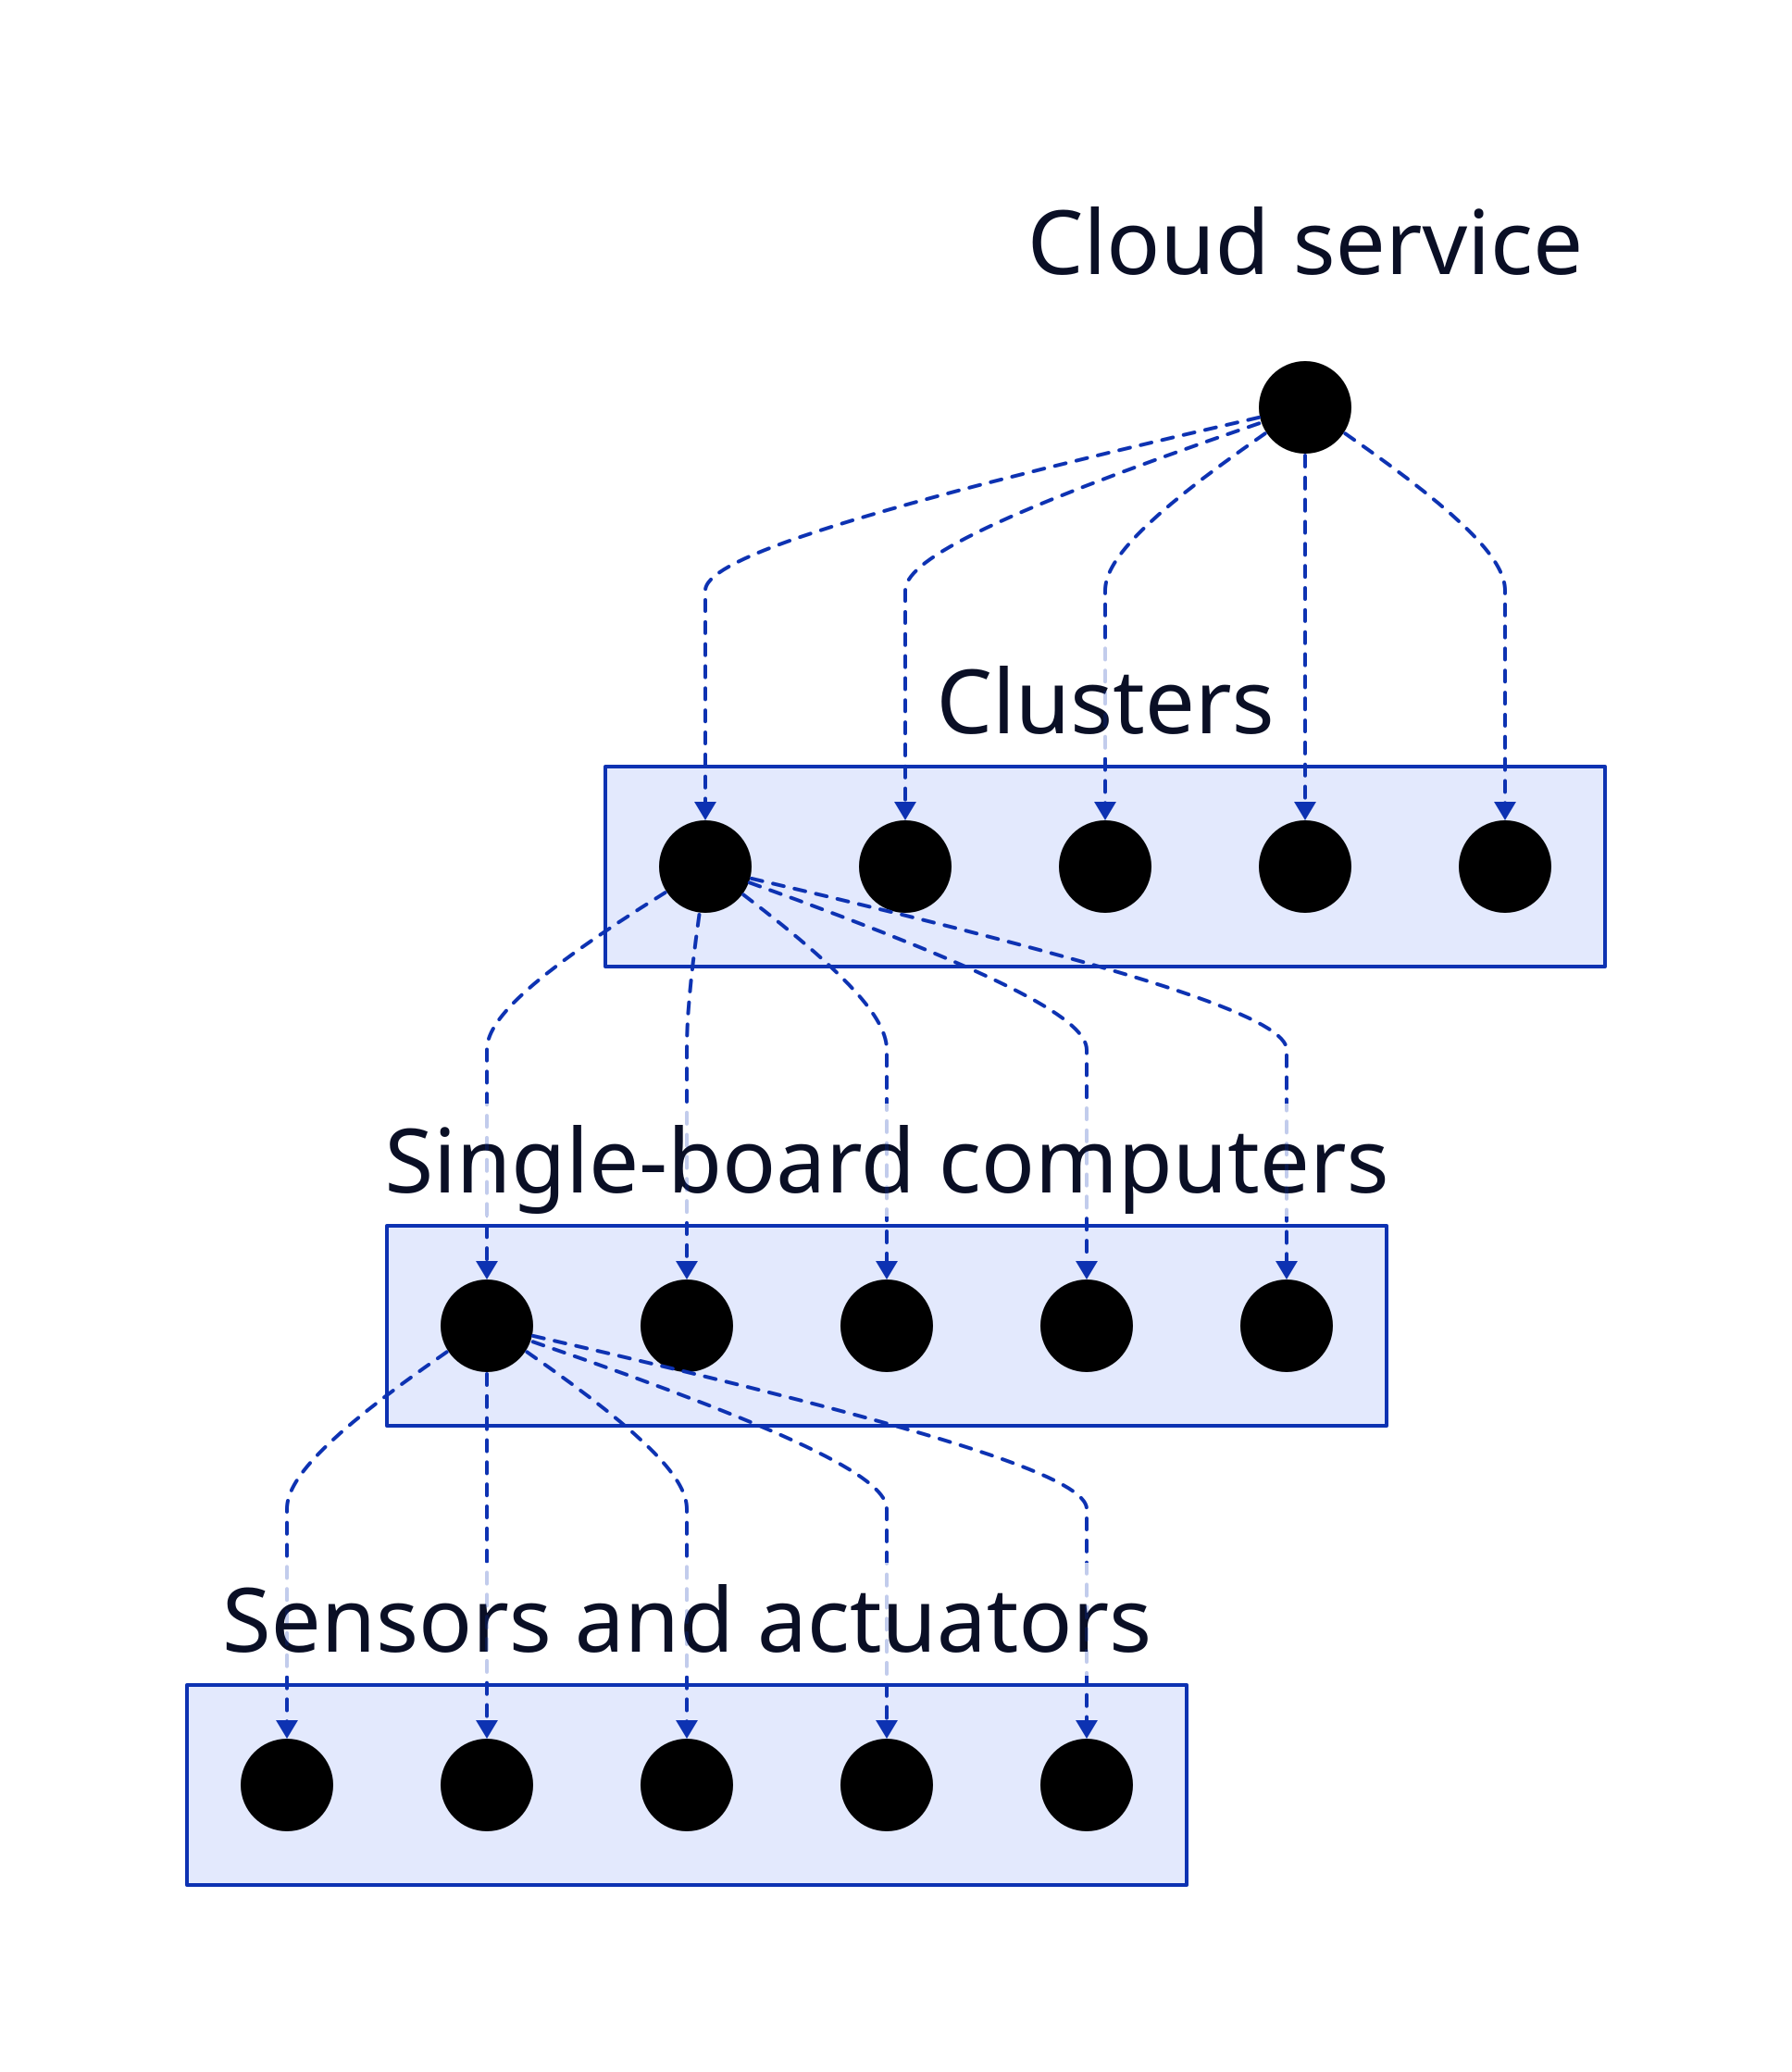 CloudServices: {
    label: "Cloud service"

    Cloud1 : " " {
        style: {
        font-size:24
        stroke: black
        fill: black
        }
    }

    Cloud1.shape: circle
    style: {
        font-size: 48
        stroke: transparent      
        fill: transparent
    }
}
Clusters: {
    label: "Clusters"

    Cluster1 : " " {
        style: {
        font-size:24
        stroke: black
        fill: black
        }
    }
    Cluster2 : " " {
        style: {
        font-size:24
        stroke: black
        fill: black
        }
    }
    Cluster3 : " " {
        style: {
        font-size:24
        stroke: black
        fill: black
        }
    }
    Cluster4 : " " {
        style: {
        font-size:24
        stroke: black
        fill: black
        }
    }
    Cluster5 : " " {
        style: {
        font-size:24
        stroke: black
        fill: black
        }
    }
    Cluster1.shape: circle
    Cluster2.shape: circle
    Cluster3.shape: circle
    Cluster4.shape: circle
    Cluster5.shape: circle
    style: {
        font-size: 48
    }
}

SingleBoardComputers: {
    label: "Single-board computers"

    SBC1 : " " {
        style: {
        font-size:24
        stroke: black
        fill: black
        }
    }
    SBC2 : " " {
        style: {
        font-size:24
        stroke: black
        fill: black
        }
    }
    SBC3 : " " {
        style: {
        font-size:24
        stroke: black
        fill: black
        }
    }
    SBC4 : " " {
        style: {
        font-size:24
        stroke: black
        fill: black
        }
    }
    SBC5 : " " {
        style: {
        font-size:24
        stroke: black
        fill: black
        }
    }
    SBC1.shape: circle
    SBC2.shape: circle
    SBC3.shape: circle
    SBC4.shape: circle
    SBC5.shape: circle
    style: {
        font-size: 48
    }
}

SensorsAndActuators: {
    label: "Sensors and actuators"

    Sensor1: " " {
        style: {
        font-size:24
        stroke: black
        fill: black
        }
    }
    Sensor2: " " {
        style: {
        font-size:24
        stroke: black
        fill: black
        }
    }
    Sensor3: " " {
        style: {
        font-size:24
        stroke: black
        fill: black
        }
    }
    Sensor4: " " {
        style: {
        font-size:24
        stroke: black
        fill: black
        }
    }
    Sensor5: " " {
        style: {
        font-size:24
        stroke: black
        fill: black
        }
    }
    Sensor1.shape: circle
    Sensor2.shape: circle
    Sensor3.shape: circle
    Sensor4.shape: circle
    Sensor5.shape: circle
    style: {
        font-size: 48
    }
}

# Hierarchical connections (each connection styled with stroke-dash)
CloudServices.Cloud1 -> Clusters.Cluster1: "" { style: { stroke-dash: 3 } }
CloudServices.Cloud1 -> Clusters.Cluster2: "" { style: { stroke-dash: 3 } }
CloudServices.Cloud1 -> Clusters.Cluster3: "" { style: { stroke-dash: 3 } }
CloudServices.Cloud1 -> Clusters.Cluster4: "" { style: { stroke-dash: 3 } }
CloudServices.Cloud1 -> Clusters.Cluster5: "" { style: { stroke-dash: 3 } }

Clusters.Cluster1 -> SingleBoardComputers.SBC1: "" { style: { stroke-dash: 3 } }
Clusters.Cluster1 -> SingleBoardComputers.SBC2: "" { style: { stroke-dash: 3 } }
Clusters.Cluster1 -> SingleBoardComputers.SBC3: "" { style: { stroke-dash: 3 } }
Clusters.Cluster1 -> SingleBoardComputers.SBC4: "" { style: { stroke-dash: 3 } }
Clusters.Cluster1 -> SingleBoardComputers.SBC5: "" { style: { stroke-dash: 3 } }

SingleBoardComputers.SBC1 -> SensorsAndActuators.Sensor1: "" { style: { stroke-dash: 3 } }
SingleBoardComputers.SBC1 -> SensorsAndActuators.Sensor2: "" { style: { stroke-dash: 3 } }
SingleBoardComputers.SBC1 -> SensorsAndActuators.Sensor3: "" { style: { stroke-dash: 3 } }
SingleBoardComputers.SBC1 -> SensorsAndActuators.Sensor4: "" { style: { stroke-dash: 3 } }
SingleBoardComputers.SBC1 -> SensorsAndActuators.Sensor5: "" { style: { stroke-dash: 3 } }
